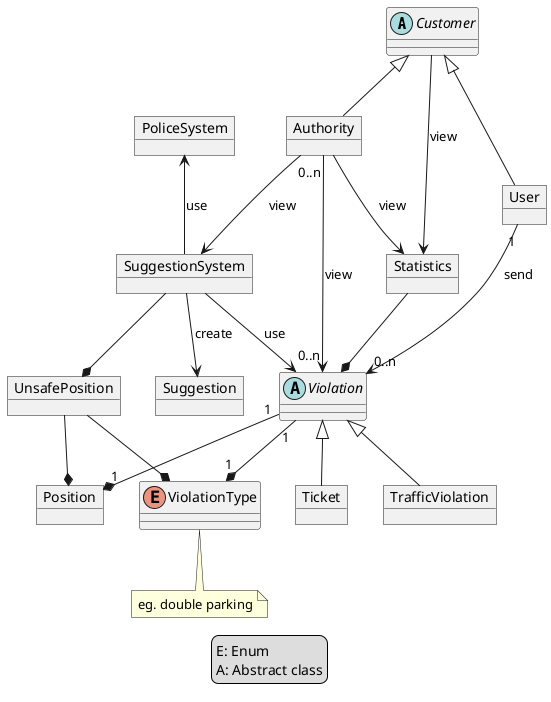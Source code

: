 @startuml Class Diagram

legend
    E: Enum
    A: Abstract class
end legend

skinparam packageStyle rect

abstract Customer
object User
object Authority
abstract Violation
enum ViolationType
object TrafficViolation
object Ticket
object Position
object Statistics
object SuggestionSystem
object Suggestion
object UnsafePosition
object PoliceSystem

note bottom of ViolationType : eg. double parking

Customer <|-- User
Customer <|-- Authority
Customer --> Statistics : view
Statistics --* Violation
Authority --> Statistics : view
User "1" --> "0..n" Violation : send
Authority "0..n" --> "0..n" Violation : view
Authority --> SuggestionSystem : view
SuggestionSystem --> Violation : "use"
SuggestionSystem --> Suggestion : "create"
SuggestionSystem --* UnsafePosition
UnsafePosition --* Position 
UnsafePosition --* ViolationType
PoliceSystem <-- SuggestionSystem : "use"
Violation <|-- TrafficViolation
Violation <|-- Ticket
Violation "1" --* "1" ViolationType
Violation "1" --* "1" Position

@enduml